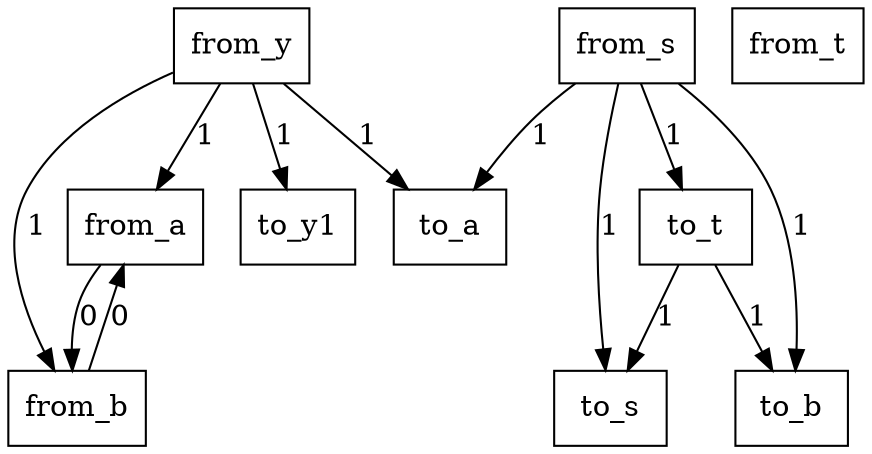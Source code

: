 digraph {
    graph [rankdir=TB
          ,bgcolor=transparent];
    node [shape=box
         ,fillcolor=white
         ,style=filled];
    0 [label=<from_a>];
    1 [label=<from_b>];
    2 [label=<from_t>];
    3 [label=<from_s>];
    4 [label=<from_y>];
    5 [label=<to_a>];
    6 [label=<to_b>];
    7 [label=<to_s>];
    8 [label=<to_y1>];
    9 [label=<to_t>];
    0 -> 1 [label=0];
    1 -> 0 [label=0];
    3 -> 5 [label=1];
    3 -> 6 [label=1];
    3 -> 7 [label=1];
    3 -> 9 [label=1];
    4 -> 0 [label=1];
    4 -> 1 [label=1];
    4 -> 5 [label=1];
    4 -> 8 [label=1];
    9 -> 6 [label=1];
    9 -> 7 [label=1];
}